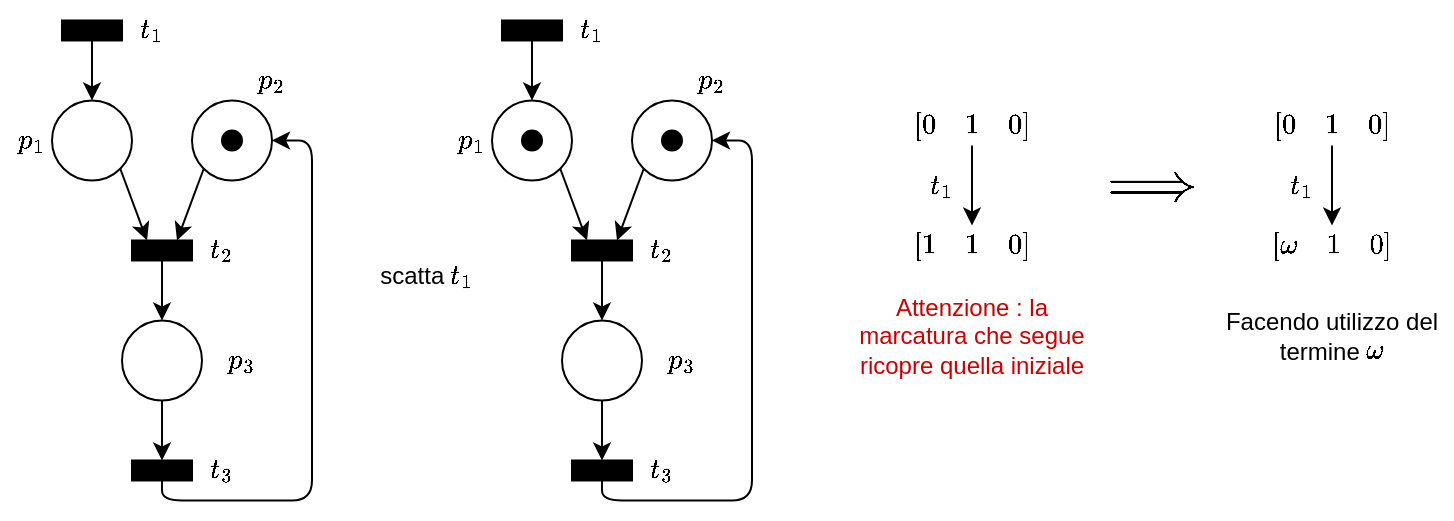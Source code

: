 <mxfile version="24.7.17">
  <diagram name="Pagina-1" id="Mv0-S8nng72Dz9aDBhA3">
    <mxGraphModel dx="947" dy="548" grid="1" gridSize="10" guides="1" tooltips="1" connect="1" arrows="1" fold="1" page="1" pageScale="1" pageWidth="827" pageHeight="1169" math="1" shadow="0">
      <root>
        <mxCell id="0" />
        <mxCell id="1" parent="0" />
        <mxCell id="0nTfzMhvYN1w0-x9blEm-1" value="" style="ellipse;whiteSpace=wrap;html=1;aspect=fixed;fillColor=none;" parent="1" vertex="1">
          <mxGeometry x="90" y="281.24" width="40" height="40" as="geometry" />
        </mxCell>
        <mxCell id="0nTfzMhvYN1w0-x9blEm-2" style="edgeStyle=orthogonalEdgeStyle;rounded=0;orthogonalLoop=1;jettySize=auto;html=1;entryX=0.5;entryY=0;entryDx=0;entryDy=0;" parent="1" source="0nTfzMhvYN1w0-x9blEm-3" target="0nTfzMhvYN1w0-x9blEm-1" edge="1">
          <mxGeometry relative="1" as="geometry" />
        </mxCell>
        <mxCell id="0nTfzMhvYN1w0-x9blEm-3" value="" style="rounded=0;whiteSpace=wrap;html=1;fillColor=#000000;rotation=-180;" parent="1" vertex="1">
          <mxGeometry x="95" y="241.24" width="30" height="10" as="geometry" />
        </mxCell>
        <mxCell id="0nTfzMhvYN1w0-x9blEm-6" style="edgeStyle=orthogonalEdgeStyle;rounded=0;orthogonalLoop=1;jettySize=auto;html=1;entryX=0.5;entryY=0;entryDx=0;entryDy=0;" parent="1" source="0nTfzMhvYN1w0-x9blEm-8" target="0nTfzMhvYN1w0-x9blEm-13" edge="1">
          <mxGeometry relative="1" as="geometry" />
        </mxCell>
        <mxCell id="0nTfzMhvYN1w0-x9blEm-8" value="" style="rounded=0;whiteSpace=wrap;html=1;fillColor=#000000;rotation=-180;" parent="1" vertex="1">
          <mxGeometry x="130" y="351.24" width="30" height="10" as="geometry" />
        </mxCell>
        <mxCell id="0nTfzMhvYN1w0-x9blEm-9" value="" style="ellipse;whiteSpace=wrap;html=1;aspect=fixed;fillColor=none;" parent="1" vertex="1">
          <mxGeometry x="160" y="281.24" width="40" height="40" as="geometry" />
        </mxCell>
        <mxCell id="0nTfzMhvYN1w0-x9blEm-10" value="" style="endArrow=classic;html=1;rounded=0;exitX=1;exitY=1;exitDx=0;exitDy=0;entryX=0.75;entryY=1;entryDx=0;entryDy=0;" parent="1" source="0nTfzMhvYN1w0-x9blEm-1" target="0nTfzMhvYN1w0-x9blEm-8" edge="1">
          <mxGeometry width="50" height="50" relative="1" as="geometry">
            <mxPoint x="120" y="371.24" as="sourcePoint" />
            <mxPoint x="170" y="321.24" as="targetPoint" />
          </mxGeometry>
        </mxCell>
        <mxCell id="0nTfzMhvYN1w0-x9blEm-11" value="" style="endArrow=classic;html=1;rounded=0;exitX=0;exitY=1;exitDx=0;exitDy=0;entryX=0.25;entryY=1;entryDx=0;entryDy=0;" parent="1" source="0nTfzMhvYN1w0-x9blEm-9" target="0nTfzMhvYN1w0-x9blEm-8" edge="1">
          <mxGeometry width="50" height="50" relative="1" as="geometry">
            <mxPoint x="134" y="325.24" as="sourcePoint" />
            <mxPoint x="148" y="361.24" as="targetPoint" />
          </mxGeometry>
        </mxCell>
        <mxCell id="0nTfzMhvYN1w0-x9blEm-12" style="edgeStyle=orthogonalEdgeStyle;rounded=0;orthogonalLoop=1;jettySize=auto;html=1;entryX=0.5;entryY=1;entryDx=0;entryDy=0;" parent="1" source="0nTfzMhvYN1w0-x9blEm-13" target="0nTfzMhvYN1w0-x9blEm-15" edge="1">
          <mxGeometry relative="1" as="geometry" />
        </mxCell>
        <mxCell id="0nTfzMhvYN1w0-x9blEm-13" value="" style="ellipse;whiteSpace=wrap;html=1;aspect=fixed;fillColor=none;" parent="1" vertex="1">
          <mxGeometry x="125" y="391.24" width="40" height="40" as="geometry" />
        </mxCell>
        <mxCell id="0nTfzMhvYN1w0-x9blEm-14" style="edgeStyle=orthogonalEdgeStyle;rounded=1;orthogonalLoop=1;jettySize=auto;html=1;entryX=1;entryY=0.5;entryDx=0;entryDy=0;curved=0;" parent="1" source="0nTfzMhvYN1w0-x9blEm-15" target="0nTfzMhvYN1w0-x9blEm-9" edge="1">
          <mxGeometry relative="1" as="geometry">
            <Array as="points">
              <mxPoint x="145" y="481.24" />
              <mxPoint x="220" y="481.24" />
              <mxPoint x="220" y="301.24" />
            </Array>
          </mxGeometry>
        </mxCell>
        <mxCell id="0nTfzMhvYN1w0-x9blEm-15" value="" style="rounded=0;whiteSpace=wrap;html=1;fillColor=#000000;rotation=-180;" parent="1" vertex="1">
          <mxGeometry x="130" y="461.24" width="30" height="10" as="geometry" />
        </mxCell>
        <mxCell id="0nTfzMhvYN1w0-x9blEm-17" value="" style="ellipse;whiteSpace=wrap;html=1;aspect=fixed;fillColor=#000000;" parent="1" vertex="1">
          <mxGeometry x="175" y="296.24" width="10" height="10" as="geometry" />
        </mxCell>
        <mxCell id="0nTfzMhvYN1w0-x9blEm-19" value="\(t_1\)" style="text;html=1;align=center;verticalAlign=middle;whiteSpace=wrap;rounded=0;" parent="1" vertex="1">
          <mxGeometry x="125" y="233.74" width="30" height="25" as="geometry" />
        </mxCell>
        <mxCell id="0nTfzMhvYN1w0-x9blEm-20" value="\(t_2\)" style="text;html=1;align=center;verticalAlign=middle;whiteSpace=wrap;rounded=0;" parent="1" vertex="1">
          <mxGeometry x="160" y="343.74" width="30" height="25" as="geometry" />
        </mxCell>
        <mxCell id="0nTfzMhvYN1w0-x9blEm-21" value="\(t_3\)" style="text;html=1;align=center;verticalAlign=middle;whiteSpace=wrap;rounded=0;" parent="1" vertex="1">
          <mxGeometry x="160" y="453.74" width="30" height="25" as="geometry" />
        </mxCell>
        <mxCell id="0nTfzMhvYN1w0-x9blEm-22" value="\(p_3\)" style="text;html=1;align=center;verticalAlign=middle;whiteSpace=wrap;rounded=0;" parent="1" vertex="1">
          <mxGeometry x="170" y="398.74" width="30" height="25" as="geometry" />
        </mxCell>
        <mxCell id="0nTfzMhvYN1w0-x9blEm-23" value="\(p_2\)" style="text;html=1;align=center;verticalAlign=middle;whiteSpace=wrap;rounded=0;" parent="1" vertex="1">
          <mxGeometry x="185" y="258.74" width="30" height="25" as="geometry" />
        </mxCell>
        <mxCell id="0nTfzMhvYN1w0-x9blEm-24" value="\(p_1\)" style="text;html=1;align=center;verticalAlign=middle;whiteSpace=wrap;rounded=0;" parent="1" vertex="1">
          <mxGeometry x="70" y="288.74" width="20" height="25" as="geometry" />
        </mxCell>
        <mxCell id="K6GkEd_IJH7caCy-Qa0n-1" style="edgeStyle=orthogonalEdgeStyle;rounded=0;orthogonalLoop=1;jettySize=auto;html=1;entryX=0.5;entryY=0;entryDx=0;entryDy=0;" edge="1" parent="1" source="K6GkEd_IJH7caCy-Qa0n-2" target="K6GkEd_IJH7caCy-Qa0n-4">
          <mxGeometry relative="1" as="geometry" />
        </mxCell>
        <mxCell id="K6GkEd_IJH7caCy-Qa0n-2" value="\(\begin{bmatrix} 0&amp;amp; 1 &amp;amp; 0&amp;nbsp; \end{bmatrix}\)" style="text;html=1;align=center;verticalAlign=middle;whiteSpace=wrap;rounded=0;" vertex="1" parent="1">
          <mxGeometry x="515" y="283.74" width="70" height="20" as="geometry" />
        </mxCell>
        <mxCell id="K6GkEd_IJH7caCy-Qa0n-3" value="\(t_1\)" style="text;html=1;align=center;verticalAlign=middle;whiteSpace=wrap;rounded=0;" vertex="1" parent="1">
          <mxGeometry x="525" y="313.74" width="20" height="20" as="geometry" />
        </mxCell>
        <mxCell id="K6GkEd_IJH7caCy-Qa0n-4" value="\(\begin{bmatrix} 1&amp;amp; 1 &amp;amp; 0&amp;nbsp; \end{bmatrix}\)" style="text;html=1;align=center;verticalAlign=middle;whiteSpace=wrap;rounded=0;" vertex="1" parent="1">
          <mxGeometry x="515" y="343.74" width="70" height="20" as="geometry" />
        </mxCell>
        <mxCell id="K6GkEd_IJH7caCy-Qa0n-5" value="Attenzione : la marcatura che segue ricopre quella iniziale" style="text;html=1;align=center;verticalAlign=middle;whiteSpace=wrap;rounded=0;fontColor=#CC0000;" vertex="1" parent="1">
          <mxGeometry x="490" y="363.74" width="120" height="70" as="geometry" />
        </mxCell>
        <mxCell id="K6GkEd_IJH7caCy-Qa0n-6" value="\(\implies\)" style="text;html=1;align=center;verticalAlign=middle;whiteSpace=wrap;rounded=0;fontSize=23;" vertex="1" parent="1">
          <mxGeometry x="595" y="308.74" width="90" height="30" as="geometry" />
        </mxCell>
        <mxCell id="K6GkEd_IJH7caCy-Qa0n-7" style="edgeStyle=orthogonalEdgeStyle;rounded=0;orthogonalLoop=1;jettySize=auto;html=1;entryX=0.5;entryY=0;entryDx=0;entryDy=0;" edge="1" parent="1" source="K6GkEd_IJH7caCy-Qa0n-8" target="K6GkEd_IJH7caCy-Qa0n-10">
          <mxGeometry relative="1" as="geometry" />
        </mxCell>
        <mxCell id="K6GkEd_IJH7caCy-Qa0n-8" value="\(\begin{bmatrix} 0&amp;amp; 1 &amp;amp; 0&amp;nbsp; \end{bmatrix}\)" style="text;html=1;align=center;verticalAlign=middle;whiteSpace=wrap;rounded=0;" vertex="1" parent="1">
          <mxGeometry x="695" y="283.74" width="70" height="20" as="geometry" />
        </mxCell>
        <mxCell id="K6GkEd_IJH7caCy-Qa0n-9" value="\(t_1\)" style="text;html=1;align=center;verticalAlign=middle;whiteSpace=wrap;rounded=0;" vertex="1" parent="1">
          <mxGeometry x="705" y="313.74" width="20" height="20" as="geometry" />
        </mxCell>
        <mxCell id="K6GkEd_IJH7caCy-Qa0n-10" value="\(\begin{bmatrix} \omega&amp;amp; 1 &amp;amp; 0&amp;nbsp; \end{bmatrix}\)" style="text;html=1;align=center;verticalAlign=middle;whiteSpace=wrap;rounded=0;" vertex="1" parent="1">
          <mxGeometry x="695" y="343.74" width="70" height="20" as="geometry" />
        </mxCell>
        <mxCell id="K6GkEd_IJH7caCy-Qa0n-11" value="Facendo utilizzo del termine \(\omega\)" style="text;html=1;align=center;verticalAlign=middle;whiteSpace=wrap;rounded=0;fontColor=#000000;" vertex="1" parent="1">
          <mxGeometry x="670" y="363.74" width="120" height="70" as="geometry" />
        </mxCell>
        <mxCell id="K6GkEd_IJH7caCy-Qa0n-12" value="" style="ellipse;whiteSpace=wrap;html=1;aspect=fixed;fillColor=none;" vertex="1" parent="1">
          <mxGeometry x="310" y="281.24" width="40" height="40" as="geometry" />
        </mxCell>
        <mxCell id="K6GkEd_IJH7caCy-Qa0n-13" style="edgeStyle=orthogonalEdgeStyle;rounded=0;orthogonalLoop=1;jettySize=auto;html=1;entryX=0.5;entryY=0;entryDx=0;entryDy=0;" edge="1" parent="1" source="K6GkEd_IJH7caCy-Qa0n-14" target="K6GkEd_IJH7caCy-Qa0n-12">
          <mxGeometry relative="1" as="geometry" />
        </mxCell>
        <mxCell id="K6GkEd_IJH7caCy-Qa0n-14" value="" style="rounded=0;whiteSpace=wrap;html=1;fillColor=#000000;rotation=-180;" vertex="1" parent="1">
          <mxGeometry x="315" y="241.24" width="30" height="10" as="geometry" />
        </mxCell>
        <mxCell id="K6GkEd_IJH7caCy-Qa0n-15" style="edgeStyle=orthogonalEdgeStyle;rounded=0;orthogonalLoop=1;jettySize=auto;html=1;entryX=0.5;entryY=0;entryDx=0;entryDy=0;" edge="1" parent="1" source="K6GkEd_IJH7caCy-Qa0n-16" target="K6GkEd_IJH7caCy-Qa0n-21">
          <mxGeometry relative="1" as="geometry" />
        </mxCell>
        <mxCell id="K6GkEd_IJH7caCy-Qa0n-16" value="" style="rounded=0;whiteSpace=wrap;html=1;fillColor=#000000;rotation=-180;" vertex="1" parent="1">
          <mxGeometry x="350" y="351.24" width="30" height="10" as="geometry" />
        </mxCell>
        <mxCell id="K6GkEd_IJH7caCy-Qa0n-17" value="" style="ellipse;whiteSpace=wrap;html=1;aspect=fixed;fillColor=none;" vertex="1" parent="1">
          <mxGeometry x="380" y="281.24" width="40" height="40" as="geometry" />
        </mxCell>
        <mxCell id="K6GkEd_IJH7caCy-Qa0n-18" value="" style="endArrow=classic;html=1;rounded=0;exitX=1;exitY=1;exitDx=0;exitDy=0;entryX=0.75;entryY=1;entryDx=0;entryDy=0;" edge="1" parent="1" source="K6GkEd_IJH7caCy-Qa0n-12" target="K6GkEd_IJH7caCy-Qa0n-16">
          <mxGeometry width="50" height="50" relative="1" as="geometry">
            <mxPoint x="340" y="371.24" as="sourcePoint" />
            <mxPoint x="390" y="321.24" as="targetPoint" />
          </mxGeometry>
        </mxCell>
        <mxCell id="K6GkEd_IJH7caCy-Qa0n-19" value="" style="endArrow=classic;html=1;rounded=0;exitX=0;exitY=1;exitDx=0;exitDy=0;entryX=0.25;entryY=1;entryDx=0;entryDy=0;" edge="1" parent="1" source="K6GkEd_IJH7caCy-Qa0n-17" target="K6GkEd_IJH7caCy-Qa0n-16">
          <mxGeometry width="50" height="50" relative="1" as="geometry">
            <mxPoint x="354" y="325.24" as="sourcePoint" />
            <mxPoint x="368" y="361.24" as="targetPoint" />
          </mxGeometry>
        </mxCell>
        <mxCell id="K6GkEd_IJH7caCy-Qa0n-20" style="edgeStyle=orthogonalEdgeStyle;rounded=0;orthogonalLoop=1;jettySize=auto;html=1;entryX=0.5;entryY=1;entryDx=0;entryDy=0;" edge="1" parent="1" source="K6GkEd_IJH7caCy-Qa0n-21" target="K6GkEd_IJH7caCy-Qa0n-23">
          <mxGeometry relative="1" as="geometry" />
        </mxCell>
        <mxCell id="K6GkEd_IJH7caCy-Qa0n-21" value="" style="ellipse;whiteSpace=wrap;html=1;aspect=fixed;fillColor=none;" vertex="1" parent="1">
          <mxGeometry x="345" y="391.24" width="40" height="40" as="geometry" />
        </mxCell>
        <mxCell id="K6GkEd_IJH7caCy-Qa0n-22" style="edgeStyle=orthogonalEdgeStyle;rounded=1;orthogonalLoop=1;jettySize=auto;html=1;entryX=1;entryY=0.5;entryDx=0;entryDy=0;curved=0;" edge="1" parent="1" source="K6GkEd_IJH7caCy-Qa0n-23" target="K6GkEd_IJH7caCy-Qa0n-17">
          <mxGeometry relative="1" as="geometry">
            <Array as="points">
              <mxPoint x="365" y="481.24" />
              <mxPoint x="440" y="481.24" />
              <mxPoint x="440" y="301.24" />
            </Array>
          </mxGeometry>
        </mxCell>
        <mxCell id="K6GkEd_IJH7caCy-Qa0n-23" value="" style="rounded=0;whiteSpace=wrap;html=1;fillColor=#000000;rotation=-180;" vertex="1" parent="1">
          <mxGeometry x="350" y="461.24" width="30" height="10" as="geometry" />
        </mxCell>
        <mxCell id="K6GkEd_IJH7caCy-Qa0n-24" value="" style="ellipse;whiteSpace=wrap;html=1;aspect=fixed;fillColor=#000000;" vertex="1" parent="1">
          <mxGeometry x="395" y="296.24" width="10" height="10" as="geometry" />
        </mxCell>
        <mxCell id="K6GkEd_IJH7caCy-Qa0n-25" value="\(t_1\)" style="text;html=1;align=center;verticalAlign=middle;whiteSpace=wrap;rounded=0;" vertex="1" parent="1">
          <mxGeometry x="345" y="233.74" width="30" height="25" as="geometry" />
        </mxCell>
        <mxCell id="K6GkEd_IJH7caCy-Qa0n-26" value="\(t_2\)" style="text;html=1;align=center;verticalAlign=middle;whiteSpace=wrap;rounded=0;" vertex="1" parent="1">
          <mxGeometry x="380" y="343.74" width="30" height="25" as="geometry" />
        </mxCell>
        <mxCell id="K6GkEd_IJH7caCy-Qa0n-27" value="\(t_3\)" style="text;html=1;align=center;verticalAlign=middle;whiteSpace=wrap;rounded=0;" vertex="1" parent="1">
          <mxGeometry x="380" y="453.74" width="30" height="25" as="geometry" />
        </mxCell>
        <mxCell id="K6GkEd_IJH7caCy-Qa0n-28" value="\(p_3\)" style="text;html=1;align=center;verticalAlign=middle;whiteSpace=wrap;rounded=0;" vertex="1" parent="1">
          <mxGeometry x="390" y="398.74" width="30" height="25" as="geometry" />
        </mxCell>
        <mxCell id="K6GkEd_IJH7caCy-Qa0n-29" value="\(p_2\)" style="text;html=1;align=center;verticalAlign=middle;whiteSpace=wrap;rounded=0;" vertex="1" parent="1">
          <mxGeometry x="405" y="258.74" width="30" height="25" as="geometry" />
        </mxCell>
        <mxCell id="K6GkEd_IJH7caCy-Qa0n-30" value="\(p_1\)" style="text;html=1;align=center;verticalAlign=middle;whiteSpace=wrap;rounded=0;" vertex="1" parent="1">
          <mxGeometry x="290" y="288.74" width="20" height="25" as="geometry" />
        </mxCell>
        <mxCell id="K6GkEd_IJH7caCy-Qa0n-31" value="" style="ellipse;whiteSpace=wrap;html=1;aspect=fixed;fillColor=#000000;" vertex="1" parent="1">
          <mxGeometry x="325" y="296.24" width="10" height="10" as="geometry" />
        </mxCell>
        <mxCell id="K6GkEd_IJH7caCy-Qa0n-32" value="scatta \(t_1\)" style="text;html=1;align=center;verticalAlign=middle;whiteSpace=wrap;rounded=0;fontColor=#000000;" vertex="1" parent="1">
          <mxGeometry x="230" y="351.24" width="95" height="35" as="geometry" />
        </mxCell>
      </root>
    </mxGraphModel>
  </diagram>
</mxfile>
